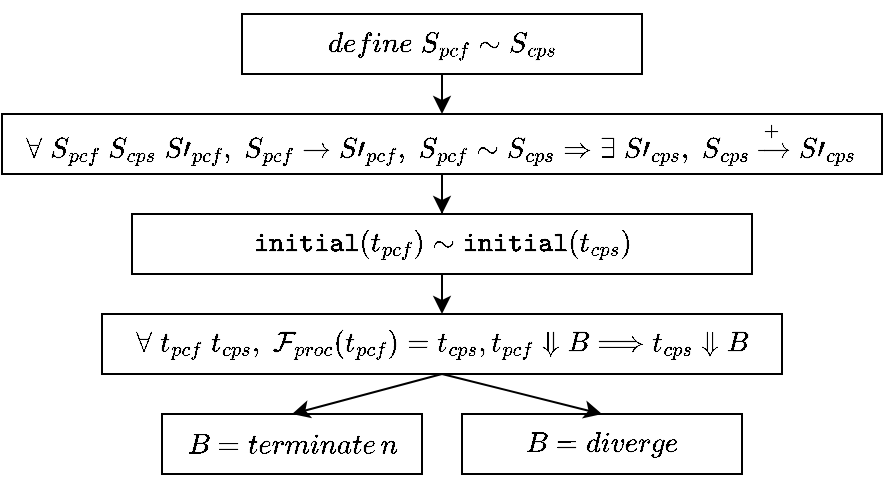 <mxfile version="20.8.11" type="github">
  <diagram name="第 1 页" id="VPZiB18nnhILlqS88p_2">
    <mxGraphModel dx="1052" dy="642" grid="1" gridSize="10" guides="1" tooltips="1" connect="1" arrows="1" fold="1" page="1" pageScale="1" pageWidth="827" pageHeight="1169" math="1" shadow="0">
      <root>
        <mxCell id="0" />
        <mxCell id="1" parent="0" />
        <mxCell id="-i3F5LLjMJzcxptwbcm--15" value="" style="edgeStyle=orthogonalEdgeStyle;rounded=0;orthogonalLoop=1;jettySize=auto;html=1;" edge="1" parent="1" source="QHHVyBg31WiNpmlo0UfJ-2" target="-i3F5LLjMJzcxptwbcm--14">
          <mxGeometry relative="1" as="geometry" />
        </mxCell>
        <mxCell id="QHHVyBg31WiNpmlo0UfJ-2" value="$$\forall\; S_{pcf}\; S_{cps}\; S\prime_{pcf},\; S_{pcf}\rightarrow S\prime_{pcf},\; S_{pcf}\sim S_{cps} \Rightarrow \exists\; S\prime_{cps},\; S_{cps}\xrightarrow{+} S\prime_{cps}&lt;br&gt;$$" style="rounded=0;whiteSpace=wrap;html=1;" parent="1" vertex="1">
          <mxGeometry x="230" y="250" width="440" height="30" as="geometry" />
        </mxCell>
        <mxCell id="QHHVyBg31WiNpmlo0UfJ-5" value="$$\forall\; t_{pcf}\; t_{cps},\;&amp;nbsp;&lt;br&gt;&amp;nbsp;\mathcal{F}_{proc}(t_{pcf})=t_{cps},\\ t_{pcf}&lt;br&gt;\Downarrow B\Longrightarrow t_{cps}\Downarrow B&lt;br&gt;$$" style="rounded=0;whiteSpace=wrap;html=1;" parent="1" vertex="1">
          <mxGeometry x="280" y="350" width="340" height="30" as="geometry" />
        </mxCell>
        <mxCell id="QHHVyBg31WiNpmlo0UfJ-6" value="$$B=terminate\, n$$" style="rounded=0;whiteSpace=wrap;html=1;" parent="1" vertex="1">
          <mxGeometry x="310" y="400" width="130" height="30" as="geometry" />
        </mxCell>
        <mxCell id="QHHVyBg31WiNpmlo0UfJ-7" value="$$B=diverge$$" style="rounded=0;whiteSpace=wrap;html=1;" parent="1" vertex="1">
          <mxGeometry x="460" y="400" width="140" height="30" as="geometry" />
        </mxCell>
        <mxCell id="QHHVyBg31WiNpmlo0UfJ-13" value="$$define\; S_{pcf}\sim&amp;nbsp;&lt;br&gt;S_{cps}&lt;br&gt;$$" style="rounded=0;whiteSpace=wrap;html=1;" parent="1" vertex="1">
          <mxGeometry x="350" y="200" width="200" height="30" as="geometry" />
        </mxCell>
        <mxCell id="-i3F5LLjMJzcxptwbcm--3" value="" style="endArrow=classic;html=1;rounded=0;exitX=0.5;exitY=1;exitDx=0;exitDy=0;entryX=0.5;entryY=0;entryDx=0;entryDy=0;" edge="1" parent="1" source="QHHVyBg31WiNpmlo0UfJ-5" target="QHHVyBg31WiNpmlo0UfJ-6">
          <mxGeometry width="50" height="50" relative="1" as="geometry">
            <mxPoint x="430" y="440" as="sourcePoint" />
            <mxPoint x="480" y="390" as="targetPoint" />
          </mxGeometry>
        </mxCell>
        <mxCell id="-i3F5LLjMJzcxptwbcm--4" value="" style="endArrow=classic;html=1;rounded=0;entryX=0.5;entryY=0;entryDx=0;entryDy=0;exitX=0.5;exitY=1;exitDx=0;exitDy=0;" edge="1" parent="1" source="QHHVyBg31WiNpmlo0UfJ-5" target="QHHVyBg31WiNpmlo0UfJ-7">
          <mxGeometry width="50" height="50" relative="1" as="geometry">
            <mxPoint x="450" y="380" as="sourcePoint" />
            <mxPoint x="480" y="390" as="targetPoint" />
          </mxGeometry>
        </mxCell>
        <mxCell id="-i3F5LLjMJzcxptwbcm--14" value="$$\mathtt{initial}(t_{pcf})\sim \mathtt{initial}(t_{cps}&lt;br&gt;)$$" style="rounded=0;whiteSpace=wrap;html=1;" vertex="1" parent="1">
          <mxGeometry x="295" y="300" width="310" height="30" as="geometry" />
        </mxCell>
        <mxCell id="-i3F5LLjMJzcxptwbcm--17" value="" style="endArrow=classic;html=1;rounded=0;exitX=0.5;exitY=1;exitDx=0;exitDy=0;entryX=0.5;entryY=0;entryDx=0;entryDy=0;" edge="1" parent="1" source="QHHVyBg31WiNpmlo0UfJ-13" target="QHHVyBg31WiNpmlo0UfJ-2">
          <mxGeometry width="50" height="50" relative="1" as="geometry">
            <mxPoint x="430" y="440" as="sourcePoint" />
            <mxPoint x="480" y="390" as="targetPoint" />
          </mxGeometry>
        </mxCell>
        <mxCell id="-i3F5LLjMJzcxptwbcm--18" value="" style="endArrow=classic;html=1;rounded=0;exitX=0.5;exitY=1;exitDx=0;exitDy=0;entryX=0.5;entryY=0;entryDx=0;entryDy=0;" edge="1" parent="1" source="-i3F5LLjMJzcxptwbcm--14" target="QHHVyBg31WiNpmlo0UfJ-5">
          <mxGeometry width="50" height="50" relative="1" as="geometry">
            <mxPoint x="460" y="240" as="sourcePoint" />
            <mxPoint x="460" y="260" as="targetPoint" />
          </mxGeometry>
        </mxCell>
      </root>
    </mxGraphModel>
  </diagram>
</mxfile>
